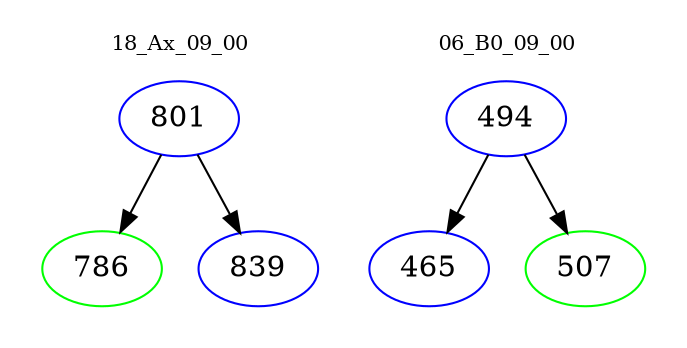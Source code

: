 digraph{
subgraph cluster_0 {
color = white
label = "18_Ax_09_00";
fontsize=10;
T0_801 [label="801", color="blue"]
T0_801 -> T0_786 [color="black"]
T0_786 [label="786", color="green"]
T0_801 -> T0_839 [color="black"]
T0_839 [label="839", color="blue"]
}
subgraph cluster_1 {
color = white
label = "06_B0_09_00";
fontsize=10;
T1_494 [label="494", color="blue"]
T1_494 -> T1_465 [color="black"]
T1_465 [label="465", color="blue"]
T1_494 -> T1_507 [color="black"]
T1_507 [label="507", color="green"]
}
}
